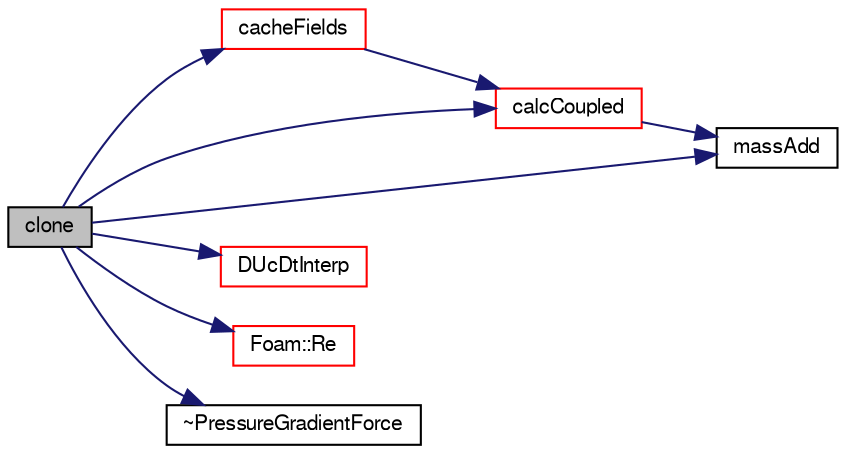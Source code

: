 digraph "clone"
{
  bgcolor="transparent";
  edge [fontname="FreeSans",fontsize="10",labelfontname="FreeSans",labelfontsize="10"];
  node [fontname="FreeSans",fontsize="10",shape=record];
  rankdir="LR";
  Node9 [label="clone",height=0.2,width=0.4,color="black", fillcolor="grey75", style="filled", fontcolor="black"];
  Node9 -> Node10 [color="midnightblue",fontsize="10",style="solid",fontname="FreeSans"];
  Node10 [label="cacheFields",height=0.2,width=0.4,color="red",URL="$a24158.html#a6005414ac27ae3e0b5a783ba216c1906",tooltip="Cache fields. "];
  Node10 -> Node315 [color="midnightblue",fontsize="10",style="solid",fontname="FreeSans"];
  Node315 [label="calcCoupled",height=0.2,width=0.4,color="red",URL="$a24158.html#afaf626ee39da50a44d12588b5cb987d9",tooltip="Calculate the non-coupled force. "];
  Node315 -> Node318 [color="midnightblue",fontsize="10",style="solid",fontname="FreeSans"];
  Node318 [label="massAdd",height=0.2,width=0.4,color="black",URL="$a24158.html#a56b65101649a08cf20345c1b8847819d",tooltip="Return the added mass. "];
  Node9 -> Node315 [color="midnightblue",fontsize="10",style="solid",fontname="FreeSans"];
  Node9 -> Node319 [color="midnightblue",fontsize="10",style="solid",fontname="FreeSans"];
  Node319 [label="DUcDtInterp",height=0.2,width=0.4,color="red",URL="$a24158.html#a9042e78235cbdd33eea633eec0543f34",tooltip="Return the rate of change of carrier phase velocity interpolator. "];
  Node9 -> Node318 [color="midnightblue",fontsize="10",style="solid",fontname="FreeSans"];
  Node9 -> Node320 [color="midnightblue",fontsize="10",style="solid",fontname="FreeSans"];
  Node320 [label="Foam::Re",height=0.2,width=0.4,color="red",URL="$a21124.html#affa366970bcbe0f7ccf7c85557a3e12b"];
  Node9 -> Node323 [color="midnightblue",fontsize="10",style="solid",fontname="FreeSans"];
  Node323 [label="~PressureGradientForce",height=0.2,width=0.4,color="black",URL="$a24158.html#ae5bb8873b1853c32838a228bcb47b2c8",tooltip="Destructor. "];
}

